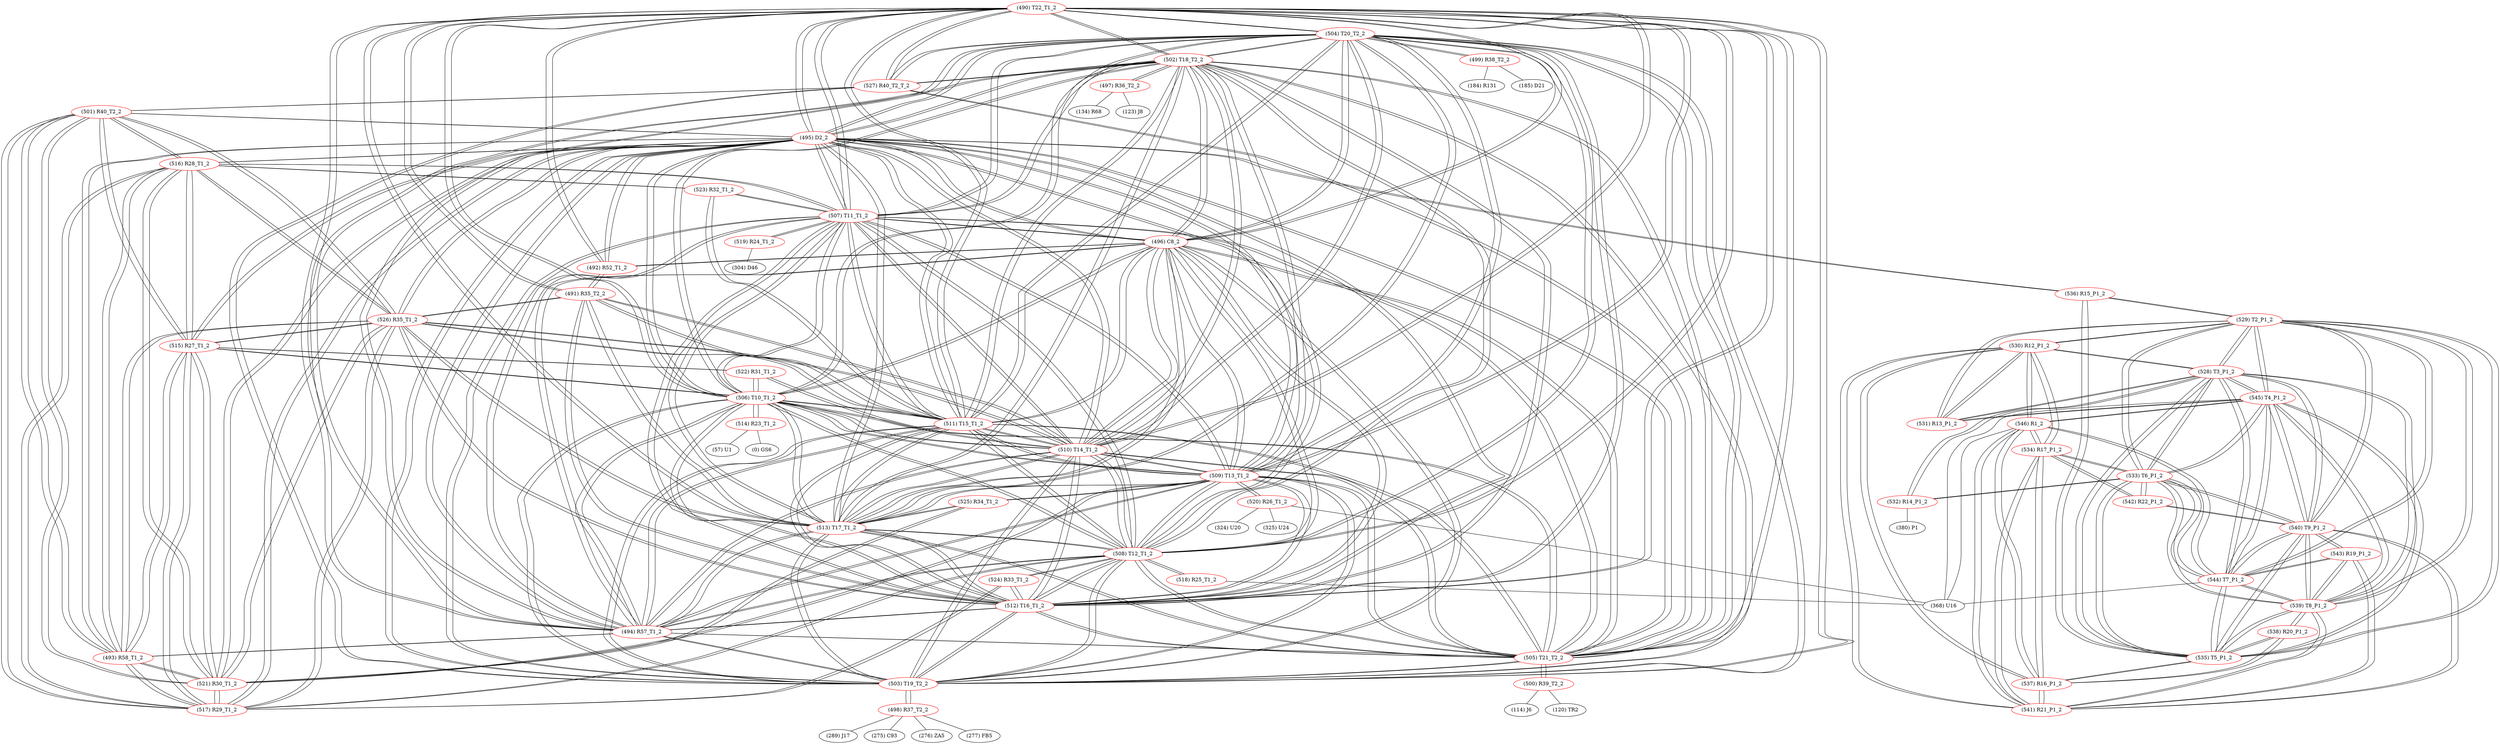 graph {
	490 [label="(490) T22_T1_2" color=red]
	504 [label="(504) T20_T2_2"]
	502 [label="(502) T18_T2_2"]
	503 [label="(503) T19_T2_2"]
	505 [label="(505) T21_T2_2"]
	494 [label="(494) R57_T1_2"]
	495 [label="(495) D2_2"]
	507 [label="(507) T11_T1_2"]
	512 [label="(512) T16_T1_2"]
	513 [label="(513) T17_T1_2"]
	506 [label="(506) T10_T1_2"]
	508 [label="(508) T12_T1_2"]
	509 [label="(509) T13_T1_2"]
	510 [label="(510) T14_T1_2"]
	511 [label="(511) T15_T1_2"]
	496 [label="(496) C8_2"]
	527 [label="(527) R40_T2_T_2"]
	492 [label="(492) R52_T1_2"]
	491 [label="(491) R35_T2_2"]
	491 [label="(491) R35_T2_2" color=red]
	512 [label="(512) T16_T1_2"]
	511 [label="(511) T15_T1_2"]
	526 [label="(526) R35_T1_2"]
	510 [label="(510) T14_T1_2"]
	513 [label="(513) T17_T1_2"]
	492 [label="(492) R52_T1_2"]
	490 [label="(490) T22_T1_2"]
	492 [label="(492) R52_T1_2" color=red]
	495 [label="(495) D2_2"]
	496 [label="(496) C8_2"]
	491 [label="(491) R35_T2_2"]
	490 [label="(490) T22_T1_2"]
	493 [label="(493) R58_T1_2" color=red]
	494 [label="(494) R57_T1_2"]
	495 [label="(495) D2_2"]
	517 [label="(517) R29_T1_2"]
	526 [label="(526) R35_T1_2"]
	501 [label="(501) R40_T2_2"]
	521 [label="(521) R30_T1_2"]
	515 [label="(515) R27_T1_2"]
	516 [label="(516) R28_T1_2"]
	494 [label="(494) R57_T1_2" color=red]
	504 [label="(504) T20_T2_2"]
	502 [label="(502) T18_T2_2"]
	503 [label="(503) T19_T2_2"]
	505 [label="(505) T21_T2_2"]
	490 [label="(490) T22_T1_2"]
	495 [label="(495) D2_2"]
	507 [label="(507) T11_T1_2"]
	512 [label="(512) T16_T1_2"]
	513 [label="(513) T17_T1_2"]
	506 [label="(506) T10_T1_2"]
	508 [label="(508) T12_T1_2"]
	509 [label="(509) T13_T1_2"]
	510 [label="(510) T14_T1_2"]
	511 [label="(511) T15_T1_2"]
	496 [label="(496) C8_2"]
	493 [label="(493) R58_T1_2"]
	495 [label="(495) D2_2" color=red]
	504 [label="(504) T20_T2_2"]
	502 [label="(502) T18_T2_2"]
	503 [label="(503) T19_T2_2"]
	505 [label="(505) T21_T2_2"]
	494 [label="(494) R57_T1_2"]
	490 [label="(490) T22_T1_2"]
	507 [label="(507) T11_T1_2"]
	512 [label="(512) T16_T1_2"]
	513 [label="(513) T17_T1_2"]
	506 [label="(506) T10_T1_2"]
	508 [label="(508) T12_T1_2"]
	509 [label="(509) T13_T1_2"]
	510 [label="(510) T14_T1_2"]
	511 [label="(511) T15_T1_2"]
	496 [label="(496) C8_2"]
	492 [label="(492) R52_T1_2"]
	493 [label="(493) R58_T1_2"]
	517 [label="(517) R29_T1_2"]
	526 [label="(526) R35_T1_2"]
	501 [label="(501) R40_T2_2"]
	521 [label="(521) R30_T1_2"]
	515 [label="(515) R27_T1_2"]
	516 [label="(516) R28_T1_2"]
	536 [label="(536) R15_P1_2"]
	496 [label="(496) C8_2" color=red]
	504 [label="(504) T20_T2_2"]
	502 [label="(502) T18_T2_2"]
	503 [label="(503) T19_T2_2"]
	505 [label="(505) T21_T2_2"]
	494 [label="(494) R57_T1_2"]
	490 [label="(490) T22_T1_2"]
	495 [label="(495) D2_2"]
	507 [label="(507) T11_T1_2"]
	512 [label="(512) T16_T1_2"]
	513 [label="(513) T17_T1_2"]
	506 [label="(506) T10_T1_2"]
	508 [label="(508) T12_T1_2"]
	509 [label="(509) T13_T1_2"]
	510 [label="(510) T14_T1_2"]
	511 [label="(511) T15_T1_2"]
	492 [label="(492) R52_T1_2"]
	497 [label="(497) R36_T2_2" color=red]
	134 [label="(134) R68"]
	123 [label="(123) J8"]
	502 [label="(502) T18_T2_2"]
	498 [label="(498) R37_T2_2" color=red]
	289 [label="(289) J17"]
	275 [label="(275) C93"]
	276 [label="(276) ZA5"]
	277 [label="(277) FB5"]
	503 [label="(503) T19_T2_2"]
	499 [label="(499) R38_T2_2" color=red]
	184 [label="(184) R131"]
	185 [label="(185) D21"]
	504 [label="(504) T20_T2_2"]
	500 [label="(500) R39_T2_2" color=red]
	120 [label="(120) TR2"]
	114 [label="(114) J6"]
	505 [label="(505) T21_T2_2"]
	501 [label="(501) R40_T2_2" color=red]
	517 [label="(517) R29_T1_2"]
	526 [label="(526) R35_T1_2"]
	521 [label="(521) R30_T1_2"]
	495 [label="(495) D2_2"]
	493 [label="(493) R58_T1_2"]
	515 [label="(515) R27_T1_2"]
	516 [label="(516) R28_T1_2"]
	527 [label="(527) R40_T2_T_2"]
	502 [label="(502) T18_T2_2" color=red]
	504 [label="(504) T20_T2_2"]
	503 [label="(503) T19_T2_2"]
	505 [label="(505) T21_T2_2"]
	494 [label="(494) R57_T1_2"]
	490 [label="(490) T22_T1_2"]
	495 [label="(495) D2_2"]
	507 [label="(507) T11_T1_2"]
	512 [label="(512) T16_T1_2"]
	513 [label="(513) T17_T1_2"]
	506 [label="(506) T10_T1_2"]
	508 [label="(508) T12_T1_2"]
	509 [label="(509) T13_T1_2"]
	510 [label="(510) T14_T1_2"]
	511 [label="(511) T15_T1_2"]
	496 [label="(496) C8_2"]
	527 [label="(527) R40_T2_T_2"]
	497 [label="(497) R36_T2_2"]
	503 [label="(503) T19_T2_2" color=red]
	504 [label="(504) T20_T2_2"]
	502 [label="(502) T18_T2_2"]
	505 [label="(505) T21_T2_2"]
	494 [label="(494) R57_T1_2"]
	490 [label="(490) T22_T1_2"]
	495 [label="(495) D2_2"]
	507 [label="(507) T11_T1_2"]
	512 [label="(512) T16_T1_2"]
	513 [label="(513) T17_T1_2"]
	506 [label="(506) T10_T1_2"]
	508 [label="(508) T12_T1_2"]
	509 [label="(509) T13_T1_2"]
	510 [label="(510) T14_T1_2"]
	511 [label="(511) T15_T1_2"]
	496 [label="(496) C8_2"]
	527 [label="(527) R40_T2_T_2"]
	498 [label="(498) R37_T2_2"]
	504 [label="(504) T20_T2_2" color=red]
	502 [label="(502) T18_T2_2"]
	503 [label="(503) T19_T2_2"]
	505 [label="(505) T21_T2_2"]
	494 [label="(494) R57_T1_2"]
	490 [label="(490) T22_T1_2"]
	495 [label="(495) D2_2"]
	507 [label="(507) T11_T1_2"]
	512 [label="(512) T16_T1_2"]
	513 [label="(513) T17_T1_2"]
	506 [label="(506) T10_T1_2"]
	508 [label="(508) T12_T1_2"]
	509 [label="(509) T13_T1_2"]
	510 [label="(510) T14_T1_2"]
	511 [label="(511) T15_T1_2"]
	496 [label="(496) C8_2"]
	527 [label="(527) R40_T2_T_2"]
	499 [label="(499) R38_T2_2"]
	505 [label="(505) T21_T2_2" color=red]
	504 [label="(504) T20_T2_2"]
	502 [label="(502) T18_T2_2"]
	503 [label="(503) T19_T2_2"]
	494 [label="(494) R57_T1_2"]
	490 [label="(490) T22_T1_2"]
	495 [label="(495) D2_2"]
	507 [label="(507) T11_T1_2"]
	512 [label="(512) T16_T1_2"]
	513 [label="(513) T17_T1_2"]
	506 [label="(506) T10_T1_2"]
	508 [label="(508) T12_T1_2"]
	509 [label="(509) T13_T1_2"]
	510 [label="(510) T14_T1_2"]
	511 [label="(511) T15_T1_2"]
	496 [label="(496) C8_2"]
	527 [label="(527) R40_T2_T_2"]
	500 [label="(500) R39_T2_2"]
	506 [label="(506) T10_T1_2" color=red]
	504 [label="(504) T20_T2_2"]
	502 [label="(502) T18_T2_2"]
	503 [label="(503) T19_T2_2"]
	505 [label="(505) T21_T2_2"]
	494 [label="(494) R57_T1_2"]
	490 [label="(490) T22_T1_2"]
	495 [label="(495) D2_2"]
	507 [label="(507) T11_T1_2"]
	512 [label="(512) T16_T1_2"]
	513 [label="(513) T17_T1_2"]
	508 [label="(508) T12_T1_2"]
	509 [label="(509) T13_T1_2"]
	510 [label="(510) T14_T1_2"]
	511 [label="(511) T15_T1_2"]
	496 [label="(496) C8_2"]
	514 [label="(514) R23_T1_2"]
	522 [label="(522) R31_T1_2"]
	515 [label="(515) R27_T1_2"]
	507 [label="(507) T11_T1_2" color=red]
	504 [label="(504) T20_T2_2"]
	502 [label="(502) T18_T2_2"]
	503 [label="(503) T19_T2_2"]
	505 [label="(505) T21_T2_2"]
	494 [label="(494) R57_T1_2"]
	490 [label="(490) T22_T1_2"]
	495 [label="(495) D2_2"]
	512 [label="(512) T16_T1_2"]
	513 [label="(513) T17_T1_2"]
	506 [label="(506) T10_T1_2"]
	508 [label="(508) T12_T1_2"]
	509 [label="(509) T13_T1_2"]
	510 [label="(510) T14_T1_2"]
	511 [label="(511) T15_T1_2"]
	496 [label="(496) C8_2"]
	519 [label="(519) R24_T1_2"]
	523 [label="(523) R32_T1_2"]
	516 [label="(516) R28_T1_2"]
	508 [label="(508) T12_T1_2" color=red]
	504 [label="(504) T20_T2_2"]
	502 [label="(502) T18_T2_2"]
	503 [label="(503) T19_T2_2"]
	505 [label="(505) T21_T2_2"]
	494 [label="(494) R57_T1_2"]
	490 [label="(490) T22_T1_2"]
	495 [label="(495) D2_2"]
	507 [label="(507) T11_T1_2"]
	512 [label="(512) T16_T1_2"]
	513 [label="(513) T17_T1_2"]
	506 [label="(506) T10_T1_2"]
	509 [label="(509) T13_T1_2"]
	510 [label="(510) T14_T1_2"]
	511 [label="(511) T15_T1_2"]
	496 [label="(496) C8_2"]
	524 [label="(524) R33_T1_2"]
	517 [label="(517) R29_T1_2"]
	518 [label="(518) R25_T1_2"]
	509 [label="(509) T13_T1_2" color=red]
	504 [label="(504) T20_T2_2"]
	502 [label="(502) T18_T2_2"]
	503 [label="(503) T19_T2_2"]
	505 [label="(505) T21_T2_2"]
	494 [label="(494) R57_T1_2"]
	490 [label="(490) T22_T1_2"]
	495 [label="(495) D2_2"]
	507 [label="(507) T11_T1_2"]
	512 [label="(512) T16_T1_2"]
	513 [label="(513) T17_T1_2"]
	506 [label="(506) T10_T1_2"]
	508 [label="(508) T12_T1_2"]
	510 [label="(510) T14_T1_2"]
	511 [label="(511) T15_T1_2"]
	496 [label="(496) C8_2"]
	521 [label="(521) R30_T1_2"]
	525 [label="(525) R34_T1_2"]
	520 [label="(520) R26_T1_2"]
	510 [label="(510) T14_T1_2" color=red]
	504 [label="(504) T20_T2_2"]
	502 [label="(502) T18_T2_2"]
	503 [label="(503) T19_T2_2"]
	505 [label="(505) T21_T2_2"]
	494 [label="(494) R57_T1_2"]
	490 [label="(490) T22_T1_2"]
	495 [label="(495) D2_2"]
	507 [label="(507) T11_T1_2"]
	512 [label="(512) T16_T1_2"]
	513 [label="(513) T17_T1_2"]
	506 [label="(506) T10_T1_2"]
	508 [label="(508) T12_T1_2"]
	509 [label="(509) T13_T1_2"]
	511 [label="(511) T15_T1_2"]
	496 [label="(496) C8_2"]
	526 [label="(526) R35_T1_2"]
	491 [label="(491) R35_T2_2"]
	522 [label="(522) R31_T1_2"]
	511 [label="(511) T15_T1_2" color=red]
	504 [label="(504) T20_T2_2"]
	502 [label="(502) T18_T2_2"]
	503 [label="(503) T19_T2_2"]
	505 [label="(505) T21_T2_2"]
	494 [label="(494) R57_T1_2"]
	490 [label="(490) T22_T1_2"]
	495 [label="(495) D2_2"]
	507 [label="(507) T11_T1_2"]
	512 [label="(512) T16_T1_2"]
	513 [label="(513) T17_T1_2"]
	506 [label="(506) T10_T1_2"]
	508 [label="(508) T12_T1_2"]
	509 [label="(509) T13_T1_2"]
	510 [label="(510) T14_T1_2"]
	496 [label="(496) C8_2"]
	526 [label="(526) R35_T1_2"]
	491 [label="(491) R35_T2_2"]
	523 [label="(523) R32_T1_2"]
	512 [label="(512) T16_T1_2" color=red]
	504 [label="(504) T20_T2_2"]
	502 [label="(502) T18_T2_2"]
	503 [label="(503) T19_T2_2"]
	505 [label="(505) T21_T2_2"]
	494 [label="(494) R57_T1_2"]
	490 [label="(490) T22_T1_2"]
	495 [label="(495) D2_2"]
	507 [label="(507) T11_T1_2"]
	513 [label="(513) T17_T1_2"]
	506 [label="(506) T10_T1_2"]
	508 [label="(508) T12_T1_2"]
	509 [label="(509) T13_T1_2"]
	510 [label="(510) T14_T1_2"]
	511 [label="(511) T15_T1_2"]
	496 [label="(496) C8_2"]
	526 [label="(526) R35_T1_2"]
	491 [label="(491) R35_T2_2"]
	524 [label="(524) R33_T1_2"]
	513 [label="(513) T17_T1_2" color=red]
	504 [label="(504) T20_T2_2"]
	502 [label="(502) T18_T2_2"]
	503 [label="(503) T19_T2_2"]
	505 [label="(505) T21_T2_2"]
	494 [label="(494) R57_T1_2"]
	490 [label="(490) T22_T1_2"]
	495 [label="(495) D2_2"]
	507 [label="(507) T11_T1_2"]
	512 [label="(512) T16_T1_2"]
	506 [label="(506) T10_T1_2"]
	508 [label="(508) T12_T1_2"]
	509 [label="(509) T13_T1_2"]
	510 [label="(510) T14_T1_2"]
	511 [label="(511) T15_T1_2"]
	496 [label="(496) C8_2"]
	526 [label="(526) R35_T1_2"]
	491 [label="(491) R35_T2_2"]
	525 [label="(525) R34_T1_2"]
	514 [label="(514) R23_T1_2" color=red]
	0 [label="(0) GS6"]
	57 [label="(57) U1"]
	506 [label="(506) T10_T1_2"]
	515 [label="(515) R27_T1_2" color=red]
	517 [label="(517) R29_T1_2"]
	526 [label="(526) R35_T1_2"]
	501 [label="(501) R40_T2_2"]
	521 [label="(521) R30_T1_2"]
	495 [label="(495) D2_2"]
	493 [label="(493) R58_T1_2"]
	516 [label="(516) R28_T1_2"]
	506 [label="(506) T10_T1_2"]
	522 [label="(522) R31_T1_2"]
	516 [label="(516) R28_T1_2" color=red]
	517 [label="(517) R29_T1_2"]
	526 [label="(526) R35_T1_2"]
	501 [label="(501) R40_T2_2"]
	521 [label="(521) R30_T1_2"]
	495 [label="(495) D2_2"]
	493 [label="(493) R58_T1_2"]
	515 [label="(515) R27_T1_2"]
	523 [label="(523) R32_T1_2"]
	507 [label="(507) T11_T1_2"]
	517 [label="(517) R29_T1_2" color=red]
	526 [label="(526) R35_T1_2"]
	501 [label="(501) R40_T2_2"]
	521 [label="(521) R30_T1_2"]
	495 [label="(495) D2_2"]
	493 [label="(493) R58_T1_2"]
	515 [label="(515) R27_T1_2"]
	516 [label="(516) R28_T1_2"]
	524 [label="(524) R33_T1_2"]
	508 [label="(508) T12_T1_2"]
	518 [label="(518) R25_T1_2" color=red]
	368 [label="(368) U16"]
	508 [label="(508) T12_T1_2"]
	519 [label="(519) R24_T1_2" color=red]
	304 [label="(304) D46"]
	507 [label="(507) T11_T1_2"]
	520 [label="(520) R26_T1_2" color=red]
	324 [label="(324) U20"]
	368 [label="(368) U16"]
	325 [label="(325) U24"]
	509 [label="(509) T13_T1_2"]
	521 [label="(521) R30_T1_2" color=red]
	517 [label="(517) R29_T1_2"]
	526 [label="(526) R35_T1_2"]
	501 [label="(501) R40_T2_2"]
	495 [label="(495) D2_2"]
	493 [label="(493) R58_T1_2"]
	515 [label="(515) R27_T1_2"]
	516 [label="(516) R28_T1_2"]
	525 [label="(525) R34_T1_2"]
	509 [label="(509) T13_T1_2"]
	522 [label="(522) R31_T1_2" color=red]
	506 [label="(506) T10_T1_2"]
	515 [label="(515) R27_T1_2"]
	510 [label="(510) T14_T1_2"]
	523 [label="(523) R32_T1_2" color=red]
	511 [label="(511) T15_T1_2"]
	516 [label="(516) R28_T1_2"]
	507 [label="(507) T11_T1_2"]
	524 [label="(524) R33_T1_2" color=red]
	512 [label="(512) T16_T1_2"]
	517 [label="(517) R29_T1_2"]
	508 [label="(508) T12_T1_2"]
	525 [label="(525) R34_T1_2" color=red]
	513 [label="(513) T17_T1_2"]
	521 [label="(521) R30_T1_2"]
	509 [label="(509) T13_T1_2"]
	526 [label="(526) R35_T1_2" color=red]
	517 [label="(517) R29_T1_2"]
	501 [label="(501) R40_T2_2"]
	521 [label="(521) R30_T1_2"]
	495 [label="(495) D2_2"]
	493 [label="(493) R58_T1_2"]
	515 [label="(515) R27_T1_2"]
	516 [label="(516) R28_T1_2"]
	512 [label="(512) T16_T1_2"]
	511 [label="(511) T15_T1_2"]
	510 [label="(510) T14_T1_2"]
	513 [label="(513) T17_T1_2"]
	491 [label="(491) R35_T2_2"]
	527 [label="(527) R40_T2_T_2" color=red]
	490 [label="(490) T22_T1_2"]
	503 [label="(503) T19_T2_2"]
	502 [label="(502) T18_T2_2"]
	505 [label="(505) T21_T2_2"]
	504 [label="(504) T20_T2_2"]
	501 [label="(501) R40_T2_2"]
	528 [label="(528) T3_P1_2" color=red]
	545 [label="(545) T4_P1_2"]
	544 [label="(544) T7_P1_2"]
	535 [label="(535) T5_P1_2"]
	540 [label="(540) T9_P1_2"]
	539 [label="(539) T8_P1_2"]
	533 [label="(533) T6_P1_2"]
	529 [label="(529) T2_P1_2"]
	532 [label="(532) R14_P1_2"]
	531 [label="(531) R13_P1_2"]
	530 [label="(530) R12_P1_2"]
	529 [label="(529) T2_P1_2" color=red]
	528 [label="(528) T3_P1_2"]
	545 [label="(545) T4_P1_2"]
	544 [label="(544) T7_P1_2"]
	535 [label="(535) T5_P1_2"]
	540 [label="(540) T9_P1_2"]
	539 [label="(539) T8_P1_2"]
	533 [label="(533) T6_P1_2"]
	531 [label="(531) R13_P1_2"]
	530 [label="(530) R12_P1_2"]
	536 [label="(536) R15_P1_2"]
	530 [label="(530) R12_P1_2" color=red]
	541 [label="(541) R21_P1_2"]
	537 [label="(537) R16_P1_2"]
	534 [label="(534) R17_P1_2"]
	546 [label="(546) R1_2"]
	531 [label="(531) R13_P1_2"]
	528 [label="(528) T3_P1_2"]
	529 [label="(529) T2_P1_2"]
	531 [label="(531) R13_P1_2" color=red]
	545 [label="(545) T4_P1_2"]
	528 [label="(528) T3_P1_2"]
	530 [label="(530) R12_P1_2"]
	529 [label="(529) T2_P1_2"]
	532 [label="(532) R14_P1_2" color=red]
	380 [label="(380) P1"]
	528 [label="(528) T3_P1_2"]
	533 [label="(533) T6_P1_2"]
	533 [label="(533) T6_P1_2" color=red]
	528 [label="(528) T3_P1_2"]
	545 [label="(545) T4_P1_2"]
	544 [label="(544) T7_P1_2"]
	535 [label="(535) T5_P1_2"]
	540 [label="(540) T9_P1_2"]
	539 [label="(539) T8_P1_2"]
	529 [label="(529) T2_P1_2"]
	532 [label="(532) R14_P1_2"]
	542 [label="(542) R22_P1_2"]
	534 [label="(534) R17_P1_2"]
	534 [label="(534) R17_P1_2" color=red]
	541 [label="(541) R21_P1_2"]
	537 [label="(537) R16_P1_2"]
	530 [label="(530) R12_P1_2"]
	546 [label="(546) R1_2"]
	542 [label="(542) R22_P1_2"]
	533 [label="(533) T6_P1_2"]
	535 [label="(535) T5_P1_2" color=red]
	528 [label="(528) T3_P1_2"]
	545 [label="(545) T4_P1_2"]
	544 [label="(544) T7_P1_2"]
	540 [label="(540) T9_P1_2"]
	539 [label="(539) T8_P1_2"]
	533 [label="(533) T6_P1_2"]
	529 [label="(529) T2_P1_2"]
	536 [label="(536) R15_P1_2"]
	537 [label="(537) R16_P1_2"]
	538 [label="(538) R20_P1_2"]
	536 [label="(536) R15_P1_2" color=red]
	495 [label="(495) D2_2"]
	529 [label="(529) T2_P1_2"]
	535 [label="(535) T5_P1_2"]
	537 [label="(537) R16_P1_2" color=red]
	541 [label="(541) R21_P1_2"]
	530 [label="(530) R12_P1_2"]
	534 [label="(534) R17_P1_2"]
	546 [label="(546) R1_2"]
	535 [label="(535) T5_P1_2"]
	538 [label="(538) R20_P1_2"]
	538 [label="(538) R20_P1_2" color=red]
	539 [label="(539) T8_P1_2"]
	537 [label="(537) R16_P1_2"]
	535 [label="(535) T5_P1_2"]
	539 [label="(539) T8_P1_2" color=red]
	528 [label="(528) T3_P1_2"]
	545 [label="(545) T4_P1_2"]
	544 [label="(544) T7_P1_2"]
	535 [label="(535) T5_P1_2"]
	540 [label="(540) T9_P1_2"]
	533 [label="(533) T6_P1_2"]
	529 [label="(529) T2_P1_2"]
	541 [label="(541) R21_P1_2"]
	543 [label="(543) R19_P1_2"]
	538 [label="(538) R20_P1_2"]
	540 [label="(540) T9_P1_2" color=red]
	542 [label="(542) R22_P1_2"]
	528 [label="(528) T3_P1_2"]
	545 [label="(545) T4_P1_2"]
	544 [label="(544) T7_P1_2"]
	535 [label="(535) T5_P1_2"]
	539 [label="(539) T8_P1_2"]
	533 [label="(533) T6_P1_2"]
	529 [label="(529) T2_P1_2"]
	541 [label="(541) R21_P1_2"]
	543 [label="(543) R19_P1_2"]
	541 [label="(541) R21_P1_2" color=red]
	537 [label="(537) R16_P1_2"]
	530 [label="(530) R12_P1_2"]
	534 [label="(534) R17_P1_2"]
	546 [label="(546) R1_2"]
	540 [label="(540) T9_P1_2"]
	539 [label="(539) T8_P1_2"]
	543 [label="(543) R19_P1_2"]
	542 [label="(542) R22_P1_2" color=red]
	540 [label="(540) T9_P1_2"]
	533 [label="(533) T6_P1_2"]
	534 [label="(534) R17_P1_2"]
	543 [label="(543) R19_P1_2" color=red]
	540 [label="(540) T9_P1_2"]
	541 [label="(541) R21_P1_2"]
	539 [label="(539) T8_P1_2"]
	544 [label="(544) T7_P1_2"]
	544 [label="(544) T7_P1_2" color=red]
	528 [label="(528) T3_P1_2"]
	545 [label="(545) T4_P1_2"]
	535 [label="(535) T5_P1_2"]
	540 [label="(540) T9_P1_2"]
	539 [label="(539) T8_P1_2"]
	533 [label="(533) T6_P1_2"]
	529 [label="(529) T2_P1_2"]
	546 [label="(546) R1_2"]
	368 [label="(368) U16"]
	543 [label="(543) R19_P1_2"]
	545 [label="(545) T4_P1_2" color=red]
	528 [label="(528) T3_P1_2"]
	544 [label="(544) T7_P1_2"]
	535 [label="(535) T5_P1_2"]
	540 [label="(540) T9_P1_2"]
	539 [label="(539) T8_P1_2"]
	533 [label="(533) T6_P1_2"]
	529 [label="(529) T2_P1_2"]
	531 [label="(531) R13_P1_2"]
	546 [label="(546) R1_2"]
	368 [label="(368) U16"]
	546 [label="(546) R1_2" color=red]
	545 [label="(545) T4_P1_2"]
	544 [label="(544) T7_P1_2"]
	368 [label="(368) U16"]
	541 [label="(541) R21_P1_2"]
	537 [label="(537) R16_P1_2"]
	530 [label="(530) R12_P1_2"]
	534 [label="(534) R17_P1_2"]
	490 -- 504
	490 -- 502
	490 -- 503
	490 -- 505
	490 -- 494
	490 -- 495
	490 -- 507
	490 -- 512
	490 -- 513
	490 -- 506
	490 -- 508
	490 -- 509
	490 -- 510
	490 -- 511
	490 -- 496
	490 -- 527
	490 -- 492
	490 -- 491
	491 -- 512
	491 -- 511
	491 -- 526
	491 -- 510
	491 -- 513
	491 -- 492
	491 -- 490
	492 -- 495
	492 -- 496
	492 -- 491
	492 -- 490
	493 -- 494
	493 -- 495
	493 -- 517
	493 -- 526
	493 -- 501
	493 -- 521
	493 -- 515
	493 -- 516
	494 -- 504
	494 -- 502
	494 -- 503
	494 -- 505
	494 -- 490
	494 -- 495
	494 -- 507
	494 -- 512
	494 -- 513
	494 -- 506
	494 -- 508
	494 -- 509
	494 -- 510
	494 -- 511
	494 -- 496
	494 -- 493
	495 -- 504
	495 -- 502
	495 -- 503
	495 -- 505
	495 -- 494
	495 -- 490
	495 -- 507
	495 -- 512
	495 -- 513
	495 -- 506
	495 -- 508
	495 -- 509
	495 -- 510
	495 -- 511
	495 -- 496
	495 -- 492
	495 -- 493
	495 -- 517
	495 -- 526
	495 -- 501
	495 -- 521
	495 -- 515
	495 -- 516
	495 -- 536
	496 -- 504
	496 -- 502
	496 -- 503
	496 -- 505
	496 -- 494
	496 -- 490
	496 -- 495
	496 -- 507
	496 -- 512
	496 -- 513
	496 -- 506
	496 -- 508
	496 -- 509
	496 -- 510
	496 -- 511
	496 -- 492
	497 -- 134
	497 -- 123
	497 -- 502
	498 -- 289
	498 -- 275
	498 -- 276
	498 -- 277
	498 -- 503
	499 -- 184
	499 -- 185
	499 -- 504
	500 -- 120
	500 -- 114
	500 -- 505
	501 -- 517
	501 -- 526
	501 -- 521
	501 -- 495
	501 -- 493
	501 -- 515
	501 -- 516
	501 -- 527
	502 -- 504
	502 -- 503
	502 -- 505
	502 -- 494
	502 -- 490
	502 -- 495
	502 -- 507
	502 -- 512
	502 -- 513
	502 -- 506
	502 -- 508
	502 -- 509
	502 -- 510
	502 -- 511
	502 -- 496
	502 -- 527
	502 -- 497
	503 -- 504
	503 -- 502
	503 -- 505
	503 -- 494
	503 -- 490
	503 -- 495
	503 -- 507
	503 -- 512
	503 -- 513
	503 -- 506
	503 -- 508
	503 -- 509
	503 -- 510
	503 -- 511
	503 -- 496
	503 -- 527
	503 -- 498
	504 -- 502
	504 -- 503
	504 -- 505
	504 -- 494
	504 -- 490
	504 -- 495
	504 -- 507
	504 -- 512
	504 -- 513
	504 -- 506
	504 -- 508
	504 -- 509
	504 -- 510
	504 -- 511
	504 -- 496
	504 -- 527
	504 -- 499
	505 -- 504
	505 -- 502
	505 -- 503
	505 -- 494
	505 -- 490
	505 -- 495
	505 -- 507
	505 -- 512
	505 -- 513
	505 -- 506
	505 -- 508
	505 -- 509
	505 -- 510
	505 -- 511
	505 -- 496
	505 -- 527
	505 -- 500
	506 -- 504
	506 -- 502
	506 -- 503
	506 -- 505
	506 -- 494
	506 -- 490
	506 -- 495
	506 -- 507
	506 -- 512
	506 -- 513
	506 -- 508
	506 -- 509
	506 -- 510
	506 -- 511
	506 -- 496
	506 -- 514
	506 -- 522
	506 -- 515
	507 -- 504
	507 -- 502
	507 -- 503
	507 -- 505
	507 -- 494
	507 -- 490
	507 -- 495
	507 -- 512
	507 -- 513
	507 -- 506
	507 -- 508
	507 -- 509
	507 -- 510
	507 -- 511
	507 -- 496
	507 -- 519
	507 -- 523
	507 -- 516
	508 -- 504
	508 -- 502
	508 -- 503
	508 -- 505
	508 -- 494
	508 -- 490
	508 -- 495
	508 -- 507
	508 -- 512
	508 -- 513
	508 -- 506
	508 -- 509
	508 -- 510
	508 -- 511
	508 -- 496
	508 -- 524
	508 -- 517
	508 -- 518
	509 -- 504
	509 -- 502
	509 -- 503
	509 -- 505
	509 -- 494
	509 -- 490
	509 -- 495
	509 -- 507
	509 -- 512
	509 -- 513
	509 -- 506
	509 -- 508
	509 -- 510
	509 -- 511
	509 -- 496
	509 -- 521
	509 -- 525
	509 -- 520
	510 -- 504
	510 -- 502
	510 -- 503
	510 -- 505
	510 -- 494
	510 -- 490
	510 -- 495
	510 -- 507
	510 -- 512
	510 -- 513
	510 -- 506
	510 -- 508
	510 -- 509
	510 -- 511
	510 -- 496
	510 -- 526
	510 -- 491
	510 -- 522
	511 -- 504
	511 -- 502
	511 -- 503
	511 -- 505
	511 -- 494
	511 -- 490
	511 -- 495
	511 -- 507
	511 -- 512
	511 -- 513
	511 -- 506
	511 -- 508
	511 -- 509
	511 -- 510
	511 -- 496
	511 -- 526
	511 -- 491
	511 -- 523
	512 -- 504
	512 -- 502
	512 -- 503
	512 -- 505
	512 -- 494
	512 -- 490
	512 -- 495
	512 -- 507
	512 -- 513
	512 -- 506
	512 -- 508
	512 -- 509
	512 -- 510
	512 -- 511
	512 -- 496
	512 -- 526
	512 -- 491
	512 -- 524
	513 -- 504
	513 -- 502
	513 -- 503
	513 -- 505
	513 -- 494
	513 -- 490
	513 -- 495
	513 -- 507
	513 -- 512
	513 -- 506
	513 -- 508
	513 -- 509
	513 -- 510
	513 -- 511
	513 -- 496
	513 -- 526
	513 -- 491
	513 -- 525
	514 -- 0
	514 -- 57
	514 -- 506
	515 -- 517
	515 -- 526
	515 -- 501
	515 -- 521
	515 -- 495
	515 -- 493
	515 -- 516
	515 -- 506
	515 -- 522
	516 -- 517
	516 -- 526
	516 -- 501
	516 -- 521
	516 -- 495
	516 -- 493
	516 -- 515
	516 -- 523
	516 -- 507
	517 -- 526
	517 -- 501
	517 -- 521
	517 -- 495
	517 -- 493
	517 -- 515
	517 -- 516
	517 -- 524
	517 -- 508
	518 -- 368
	518 -- 508
	519 -- 304
	519 -- 507
	520 -- 324
	520 -- 368
	520 -- 325
	520 -- 509
	521 -- 517
	521 -- 526
	521 -- 501
	521 -- 495
	521 -- 493
	521 -- 515
	521 -- 516
	521 -- 525
	521 -- 509
	522 -- 506
	522 -- 515
	522 -- 510
	523 -- 511
	523 -- 516
	523 -- 507
	524 -- 512
	524 -- 517
	524 -- 508
	525 -- 513
	525 -- 521
	525 -- 509
	526 -- 517
	526 -- 501
	526 -- 521
	526 -- 495
	526 -- 493
	526 -- 515
	526 -- 516
	526 -- 512
	526 -- 511
	526 -- 510
	526 -- 513
	526 -- 491
	527 -- 490
	527 -- 503
	527 -- 502
	527 -- 505
	527 -- 504
	527 -- 501
	528 -- 545
	528 -- 544
	528 -- 535
	528 -- 540
	528 -- 539
	528 -- 533
	528 -- 529
	528 -- 532
	528 -- 531
	528 -- 530
	529 -- 528
	529 -- 545
	529 -- 544
	529 -- 535
	529 -- 540
	529 -- 539
	529 -- 533
	529 -- 531
	529 -- 530
	529 -- 536
	530 -- 541
	530 -- 537
	530 -- 534
	530 -- 546
	530 -- 531
	530 -- 528
	530 -- 529
	531 -- 545
	531 -- 528
	531 -- 530
	531 -- 529
	532 -- 380
	532 -- 528
	532 -- 533
	533 -- 528
	533 -- 545
	533 -- 544
	533 -- 535
	533 -- 540
	533 -- 539
	533 -- 529
	533 -- 532
	533 -- 542
	533 -- 534
	534 -- 541
	534 -- 537
	534 -- 530
	534 -- 546
	534 -- 542
	534 -- 533
	535 -- 528
	535 -- 545
	535 -- 544
	535 -- 540
	535 -- 539
	535 -- 533
	535 -- 529
	535 -- 536
	535 -- 537
	535 -- 538
	536 -- 495
	536 -- 529
	536 -- 535
	537 -- 541
	537 -- 530
	537 -- 534
	537 -- 546
	537 -- 535
	537 -- 538
	538 -- 539
	538 -- 537
	538 -- 535
	539 -- 528
	539 -- 545
	539 -- 544
	539 -- 535
	539 -- 540
	539 -- 533
	539 -- 529
	539 -- 541
	539 -- 543
	539 -- 538
	540 -- 542
	540 -- 528
	540 -- 545
	540 -- 544
	540 -- 535
	540 -- 539
	540 -- 533
	540 -- 529
	540 -- 541
	540 -- 543
	541 -- 537
	541 -- 530
	541 -- 534
	541 -- 546
	541 -- 540
	541 -- 539
	541 -- 543
	542 -- 540
	542 -- 533
	542 -- 534
	543 -- 540
	543 -- 541
	543 -- 539
	543 -- 544
	544 -- 528
	544 -- 545
	544 -- 535
	544 -- 540
	544 -- 539
	544 -- 533
	544 -- 529
	544 -- 546
	544 -- 368
	544 -- 543
	545 -- 528
	545 -- 544
	545 -- 535
	545 -- 540
	545 -- 539
	545 -- 533
	545 -- 529
	545 -- 531
	545 -- 546
	545 -- 368
	546 -- 545
	546 -- 544
	546 -- 368
	546 -- 541
	546 -- 537
	546 -- 530
	546 -- 534
}